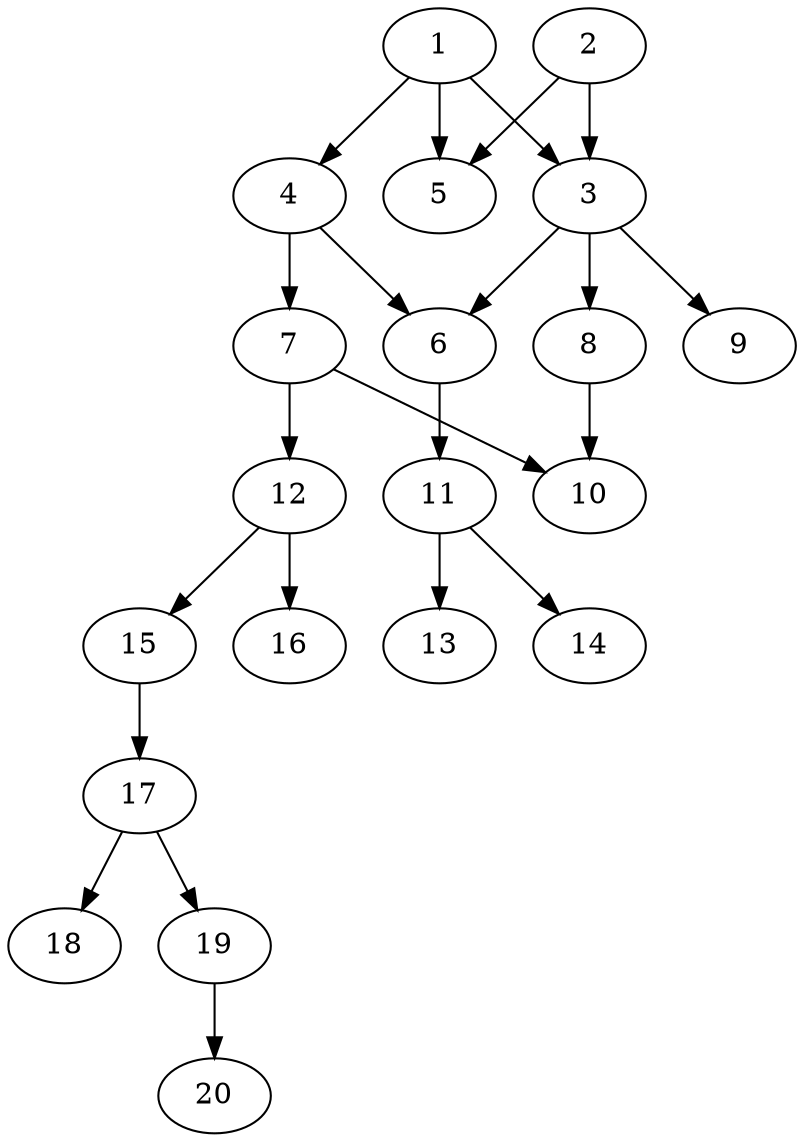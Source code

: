 // DAG automatically generated by daggen at Sat Jul 27 15:35:52 2019
// ./daggen --dot -n 20 --ccr 0.3 --fat 0.4 --regular 0.5 --density 0.6 --mindata 5242880 --maxdata 52428800 
digraph G {
  1 [size="84056747", alpha="0.03", expect_size="25217024"] 
  1 -> 3 [size ="25217024"]
  1 -> 4 [size ="25217024"]
  1 -> 5 [size ="25217024"]
  2 [size="161604267", alpha="0.09", expect_size="48481280"] 
  2 -> 3 [size ="48481280"]
  2 -> 5 [size ="48481280"]
  3 [size="122385067", alpha="0.01", expect_size="36715520"] 
  3 -> 6 [size ="36715520"]
  3 -> 8 [size ="36715520"]
  3 -> 9 [size ="36715520"]
  4 [size="35949227", alpha="0.07", expect_size="10784768"] 
  4 -> 6 [size ="10784768"]
  4 -> 7 [size ="10784768"]
  5 [size="132597760", alpha="0.12", expect_size="39779328"] 
  6 [size="171694080", alpha="0.10", expect_size="51508224"] 
  6 -> 11 [size ="51508224"]
  7 [size="140274347", alpha="0.11", expect_size="42082304"] 
  7 -> 10 [size ="42082304"]
  7 -> 12 [size ="42082304"]
  8 [size="30576640", alpha="0.14", expect_size="9172992"] 
  8 -> 10 [size ="9172992"]
  9 [size="120893440", alpha="0.10", expect_size="36268032"] 
  10 [size="103055360", alpha="0.18", expect_size="30916608"] 
  11 [size="36860587", alpha="0.16", expect_size="11058176"] 
  11 -> 13 [size ="11058176"]
  11 -> 14 [size ="11058176"]
  12 [size="58071040", alpha="0.13", expect_size="17421312"] 
  12 -> 15 [size ="17421312"]
  12 -> 16 [size ="17421312"]
  13 [size="129546240", alpha="0.11", expect_size="38863872"] 
  14 [size="139540480", alpha="0.17", expect_size="41862144"] 
  15 [size="37137067", alpha="0.03", expect_size="11141120"] 
  15 -> 17 [size ="11141120"]
  16 [size="127832747", alpha="0.11", expect_size="38349824"] 
  17 [size="52988587", alpha="0.11", expect_size="15896576"] 
  17 -> 18 [size ="15896576"]
  17 -> 19 [size ="15896576"]
  18 [size="137820160", alpha="0.17", expect_size="41346048"] 
  19 [size="93733547", alpha="0.02", expect_size="28120064"] 
  19 -> 20 [size ="28120064"]
  20 [size="171984213", alpha="0.10", expect_size="51595264"] 
}
